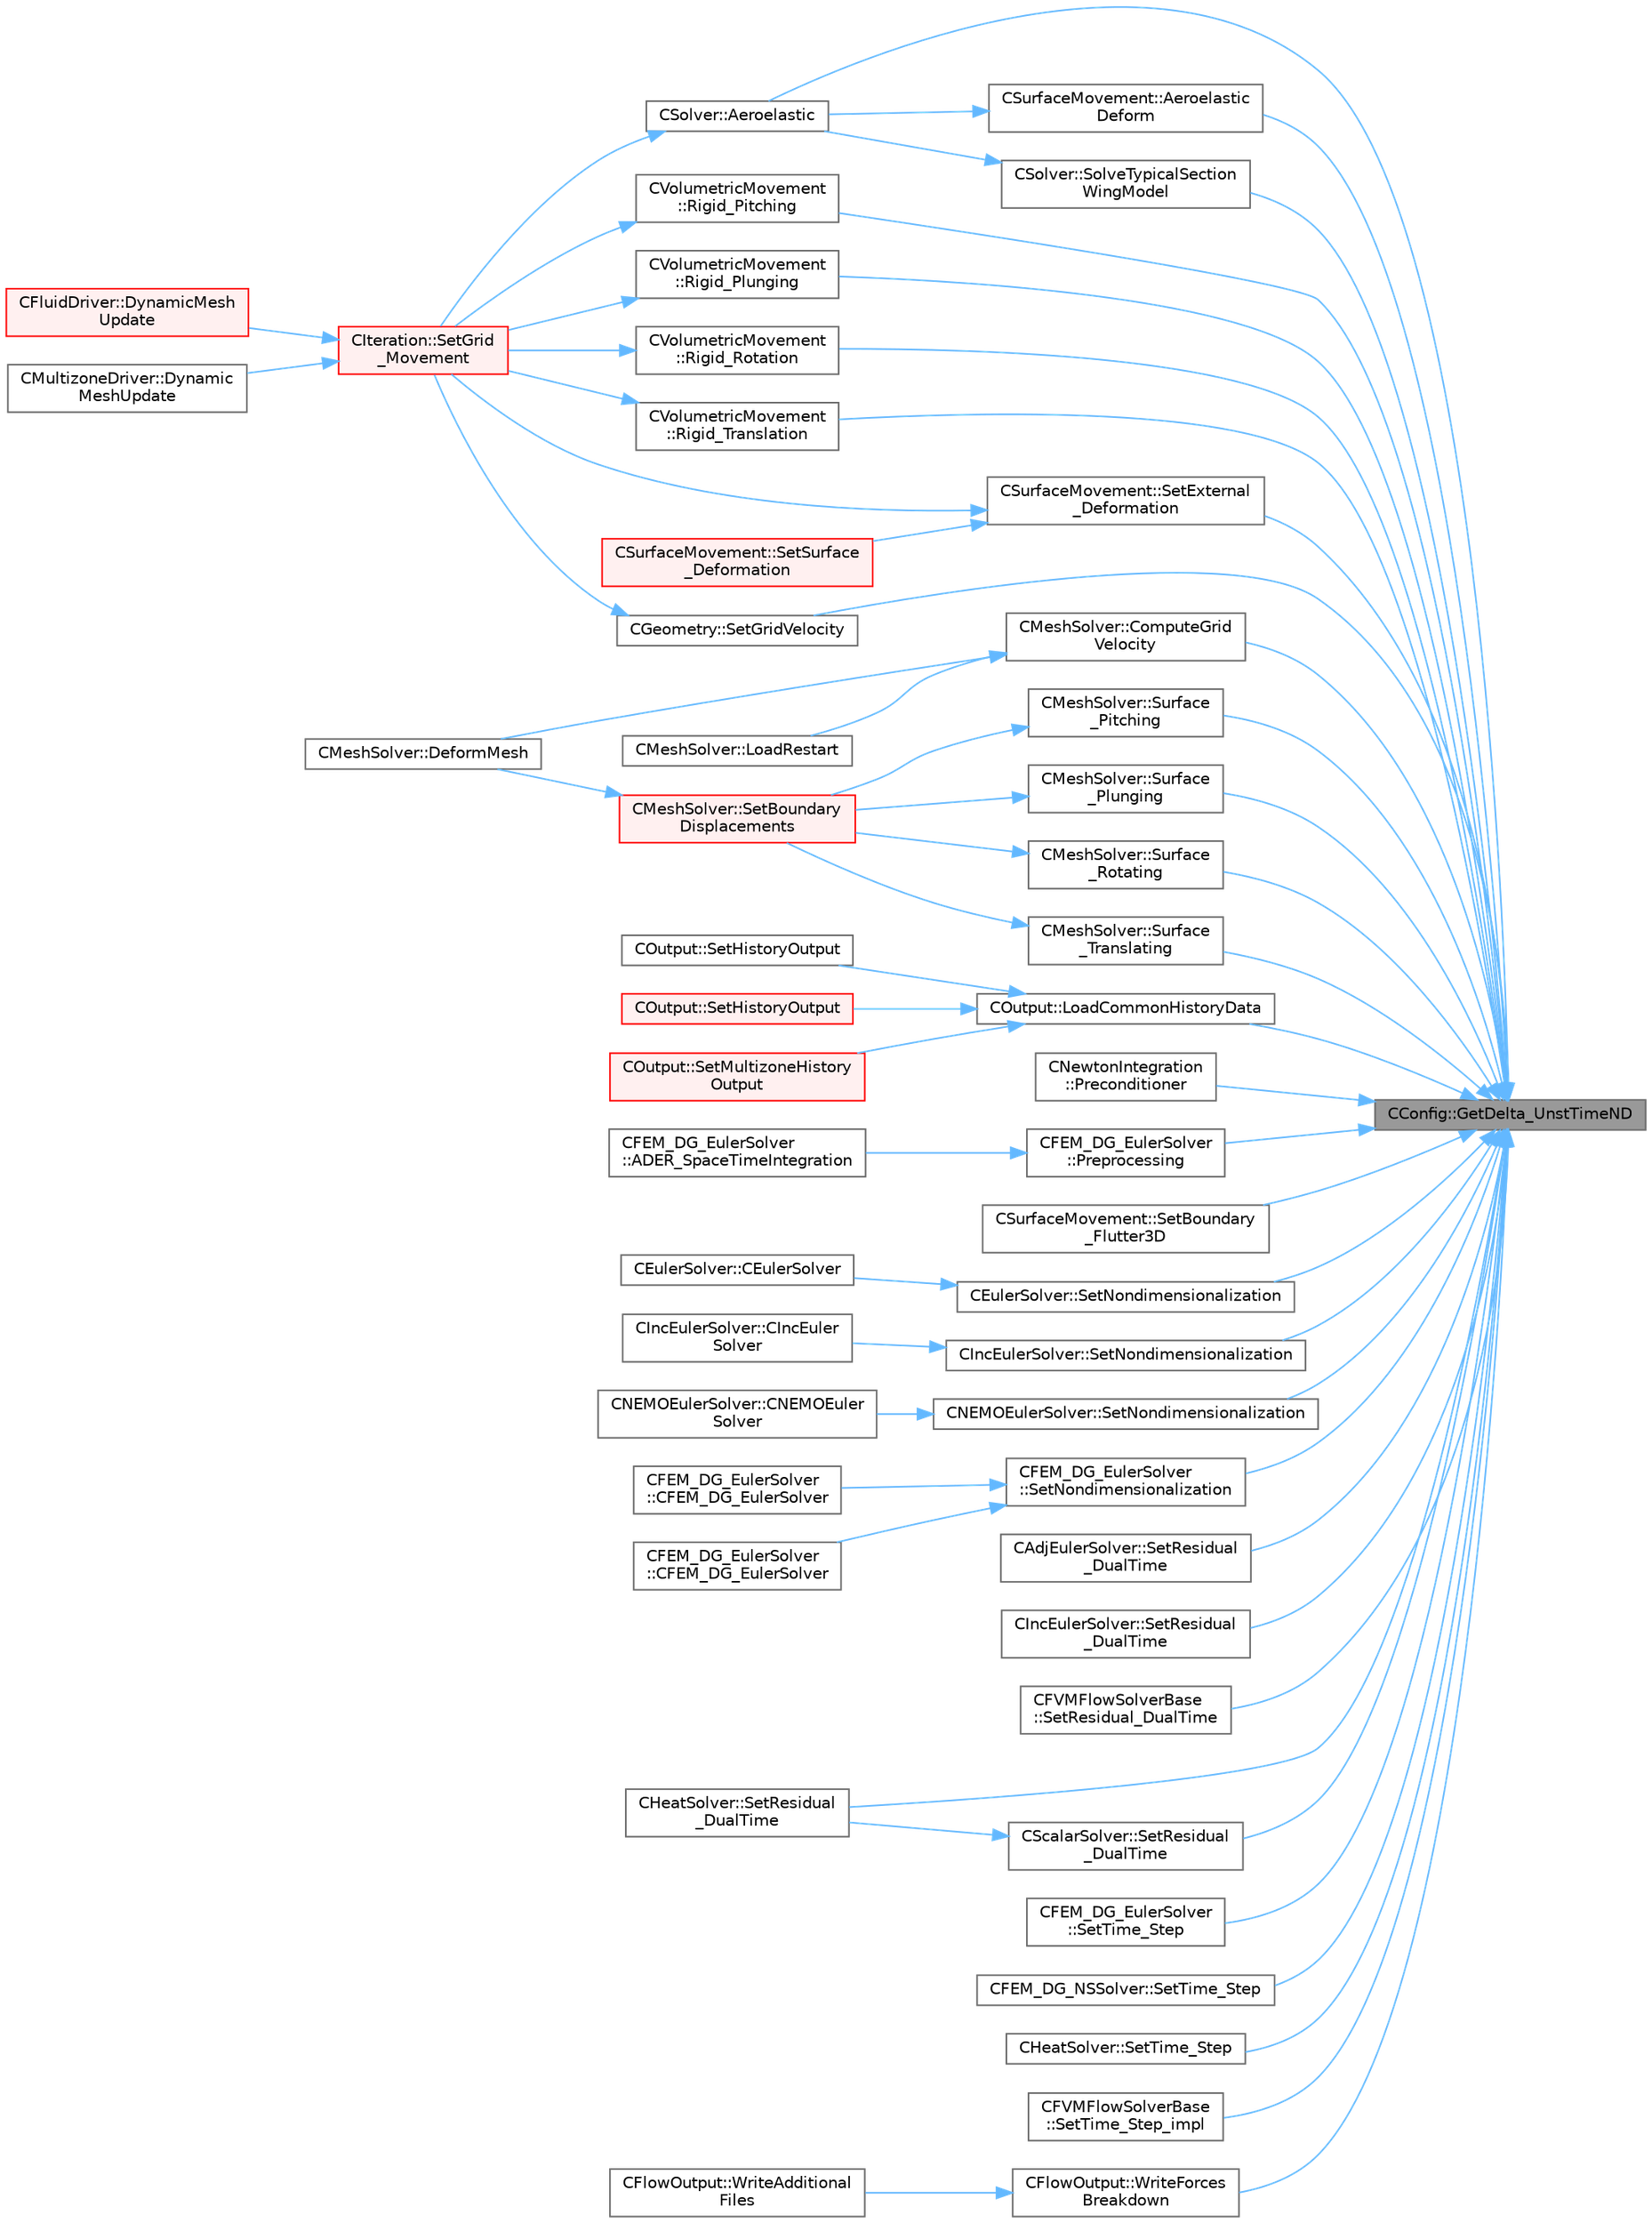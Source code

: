 digraph "CConfig::GetDelta_UnstTimeND"
{
 // LATEX_PDF_SIZE
  bgcolor="transparent";
  edge [fontname=Helvetica,fontsize=10,labelfontname=Helvetica,labelfontsize=10];
  node [fontname=Helvetica,fontsize=10,shape=box,height=0.2,width=0.4];
  rankdir="RL";
  Node1 [id="Node000001",label="CConfig::GetDelta_UnstTimeND",height=0.2,width=0.4,color="gray40", fillcolor="grey60", style="filled", fontcolor="black",tooltip="If we are prforming an unsteady simulation, there is only one value of the time step for the complete..."];
  Node1 -> Node2 [id="edge1_Node000001_Node000002",dir="back",color="steelblue1",style="solid",tooltip=" "];
  Node2 [id="Node000002",label="CSolver::Aeroelastic",height=0.2,width=0.4,color="grey40", fillcolor="white", style="filled",URL="$classCSolver.html#af130046f03f282501efef2c117af6ced",tooltip="Prepares and solves the aeroelastic equations."];
  Node2 -> Node3 [id="edge2_Node000002_Node000003",dir="back",color="steelblue1",style="solid",tooltip=" "];
  Node3 [id="Node000003",label="CIteration::SetGrid\l_Movement",height=0.2,width=0.4,color="red", fillcolor="#FFF0F0", style="filled",URL="$classCIteration.html#a7b36785762f6b0c214569b185b858b6c",tooltip="Updates the positions and grid velocities for dynamic meshes between physical time steps."];
  Node3 -> Node4 [id="edge3_Node000003_Node000004",dir="back",color="steelblue1",style="solid",tooltip=" "];
  Node4 [id="Node000004",label="CFluidDriver::DynamicMesh\lUpdate",height=0.2,width=0.4,color="red", fillcolor="#FFF0F0", style="filled",URL="$classCFluidDriver.html#a169667db03c0f4e2511d23a8a29280f6",tooltip="Perform a dynamic mesh deformation, included grid velocity computation and the update of the multi-gr..."];
  Node3 -> Node6 [id="edge4_Node000003_Node000006",dir="back",color="steelblue1",style="solid",tooltip=" "];
  Node6 [id="Node000006",label="CMultizoneDriver::Dynamic\lMeshUpdate",height=0.2,width=0.4,color="grey40", fillcolor="white", style="filled",URL="$classCMultizoneDriver.html#a53ec5acb13bb0e897515e098b11b10ac",tooltip="Perform a dynamic mesh deformation, included grid velocity computation and the update of the multigri..."];
  Node1 -> Node28 [id="edge5_Node000001_Node000028",dir="back",color="steelblue1",style="solid",tooltip=" "];
  Node28 [id="Node000028",label="CSurfaceMovement::Aeroelastic\lDeform",height=0.2,width=0.4,color="grey40", fillcolor="white", style="filled",URL="$classCSurfaceMovement.html#a3576789424ca6d19f6510d94f832cbb9",tooltip="Unsteady aeroelastic grid movement by deforming the mesh."];
  Node28 -> Node2 [id="edge6_Node000028_Node000002",dir="back",color="steelblue1",style="solid",tooltip=" "];
  Node1 -> Node29 [id="edge7_Node000001_Node000029",dir="back",color="steelblue1",style="solid",tooltip=" "];
  Node29 [id="Node000029",label="CMeshSolver::ComputeGrid\lVelocity",height=0.2,width=0.4,color="grey40", fillcolor="white", style="filled",URL="$classCMeshSolver.html#a4f036c5f9574b4be7de03d36bbbf1c08",tooltip="Compute the grid velocity form the displacements of the mesh."];
  Node29 -> Node30 [id="edge8_Node000029_Node000030",dir="back",color="steelblue1",style="solid",tooltip=" "];
  Node30 [id="Node000030",label="CMeshSolver::DeformMesh",height=0.2,width=0.4,color="grey40", fillcolor="white", style="filled",URL="$classCMeshSolver.html#a573e4ddd63b680f5705f402ec317820b",tooltip="Grid deformation using the linear elasticity equations."];
  Node29 -> Node31 [id="edge9_Node000029_Node000031",dir="back",color="steelblue1",style="solid",tooltip=" "];
  Node31 [id="Node000031",label="CMeshSolver::LoadRestart",height=0.2,width=0.4,color="grey40", fillcolor="white", style="filled",URL="$classCMeshSolver.html#a7049d436ca386344acd2424eceb39ef4",tooltip="Load a solution from a restart file."];
  Node1 -> Node32 [id="edge10_Node000001_Node000032",dir="back",color="steelblue1",style="solid",tooltip=" "];
  Node32 [id="Node000032",label="COutput::LoadCommonHistoryData",height=0.2,width=0.4,color="grey40", fillcolor="white", style="filled",URL="$classCOutput.html#a6babc71093859506fc4ff953467b376f",tooltip="Load values of the history fields common for all solvers."];
  Node32 -> Node33 [id="edge11_Node000032_Node000033",dir="back",color="steelblue1",style="solid",tooltip=" "];
  Node33 [id="Node000033",label="COutput::SetHistoryOutput",height=0.2,width=0.4,color="grey40", fillcolor="white", style="filled",URL="$classCOutput.html#a9db973d29e5d1b9eff81024908201cfc",tooltip="Collects history data from the solvers and monitors the convergence. Does not write to screen or file..."];
  Node32 -> Node34 [id="edge12_Node000032_Node000034",dir="back",color="steelblue1",style="solid",tooltip=" "];
  Node34 [id="Node000034",label="COutput::SetHistoryOutput",height=0.2,width=0.4,color="red", fillcolor="#FFF0F0", style="filled",URL="$classCOutput.html#a3a35f6e09eaf499f1f709088cb80e702",tooltip="Collects history data from the solvers, monitors the convergence and writes to screen and history fil..."];
  Node32 -> Node52 [id="edge13_Node000032_Node000052",dir="back",color="steelblue1",style="solid",tooltip=" "];
  Node52 [id="Node000052",label="COutput::SetMultizoneHistory\lOutput",height=0.2,width=0.4,color="red", fillcolor="#FFF0F0", style="filled",URL="$classCOutput.html#adab3a546cdcbe8f7123063b5489d9d2d",tooltip=" "];
  Node1 -> Node53 [id="edge14_Node000001_Node000053",dir="back",color="steelblue1",style="solid",tooltip=" "];
  Node53 [id="Node000053",label="CNewtonIntegration\l::Preconditioner",height=0.2,width=0.4,color="grey40", fillcolor="white", style="filled",URL="$classCNewtonIntegration.html#a79013839512a0bfd866c2c0720e70014",tooltip="Wrapper for the preconditioner."];
  Node1 -> Node54 [id="edge15_Node000001_Node000054",dir="back",color="steelblue1",style="solid",tooltip=" "];
  Node54 [id="Node000054",label="CFEM_DG_EulerSolver\l::Preprocessing",height=0.2,width=0.4,color="grey40", fillcolor="white", style="filled",URL="$classCFEM__DG__EulerSolver.html#acfd3f253f2b9f37d236df40ff18a8c4c",tooltip="Compute primitive variables and their gradients."];
  Node54 -> Node55 [id="edge16_Node000054_Node000055",dir="back",color="steelblue1",style="solid",tooltip=" "];
  Node55 [id="Node000055",label="CFEM_DG_EulerSolver\l::ADER_SpaceTimeIntegration",height=0.2,width=0.4,color="grey40", fillcolor="white", style="filled",URL="$classCFEM__DG__EulerSolver.html#a0fe3772f40c29248f26fb08fa215af4e",tooltip="Function, to carry out the space time integration for ADER with time accurate local time stepping."];
  Node1 -> Node56 [id="edge17_Node000001_Node000056",dir="back",color="steelblue1",style="solid",tooltip=" "];
  Node56 [id="Node000056",label="CVolumetricMovement\l::Rigid_Pitching",height=0.2,width=0.4,color="grey40", fillcolor="white", style="filled",URL="$classCVolumetricMovement.html#a9806afa50b53c60376844053db15420c",tooltip="Unsteady pitching grid movement using rigid mesh motion."];
  Node56 -> Node3 [id="edge18_Node000056_Node000003",dir="back",color="steelblue1",style="solid",tooltip=" "];
  Node1 -> Node57 [id="edge19_Node000001_Node000057",dir="back",color="steelblue1",style="solid",tooltip=" "];
  Node57 [id="Node000057",label="CVolumetricMovement\l::Rigid_Plunging",height=0.2,width=0.4,color="grey40", fillcolor="white", style="filled",URL="$classCVolumetricMovement.html#a886e5096f246aec19af2b98bad3e39b2",tooltip="Unsteady plunging grid movement using rigid mesh motion."];
  Node57 -> Node3 [id="edge20_Node000057_Node000003",dir="back",color="steelblue1",style="solid",tooltip=" "];
  Node1 -> Node58 [id="edge21_Node000001_Node000058",dir="back",color="steelblue1",style="solid",tooltip=" "];
  Node58 [id="Node000058",label="CVolumetricMovement\l::Rigid_Rotation",height=0.2,width=0.4,color="grey40", fillcolor="white", style="filled",URL="$classCVolumetricMovement.html#a316597f05a787ca1b683aba66214110b",tooltip="Unsteady grid movement using rigid mesh rotation."];
  Node58 -> Node3 [id="edge22_Node000058_Node000003",dir="back",color="steelblue1",style="solid",tooltip=" "];
  Node1 -> Node59 [id="edge23_Node000001_Node000059",dir="back",color="steelblue1",style="solid",tooltip=" "];
  Node59 [id="Node000059",label="CVolumetricMovement\l::Rigid_Translation",height=0.2,width=0.4,color="grey40", fillcolor="white", style="filled",URL="$classCVolumetricMovement.html#a00368e3044dd07d74e1fafdc11980644",tooltip="Unsteady translational grid movement using rigid mesh motion."];
  Node59 -> Node3 [id="edge24_Node000059_Node000003",dir="back",color="steelblue1",style="solid",tooltip=" "];
  Node1 -> Node60 [id="edge25_Node000001_Node000060",dir="back",color="steelblue1",style="solid",tooltip=" "];
  Node60 [id="Node000060",label="CSurfaceMovement::SetBoundary\l_Flutter3D",height=0.2,width=0.4,color="grey40", fillcolor="white", style="filled",URL="$classCSurfaceMovement.html#adc0f0df29bc1f6c9dad2c37d202d7879",tooltip="Deforms a 3-D flutter/pitching surface during an unsteady simulation."];
  Node1 -> Node61 [id="edge26_Node000001_Node000061",dir="back",color="steelblue1",style="solid",tooltip=" "];
  Node61 [id="Node000061",label="CSurfaceMovement::SetExternal\l_Deformation",height=0.2,width=0.4,color="grey40", fillcolor="white", style="filled",URL="$classCSurfaceMovement.html#a575ff545fe6de6e84fb8fed8e1615edb",tooltip="Set any surface deformationsbased on an input file."];
  Node61 -> Node3 [id="edge27_Node000061_Node000003",dir="back",color="steelblue1",style="solid",tooltip=" "];
  Node61 -> Node62 [id="edge28_Node000061_Node000062",dir="back",color="steelblue1",style="solid",tooltip=" "];
  Node62 [id="Node000062",label="CSurfaceMovement::SetSurface\l_Deformation",height=0.2,width=0.4,color="red", fillcolor="#FFF0F0", style="filled",URL="$classCSurfaceMovement.html#af8da279141f7e64121f3d15019fee45e",tooltip="Set the surface/boundary deformation."];
  Node1 -> Node71 [id="edge29_Node000001_Node000071",dir="back",color="steelblue1",style="solid",tooltip=" "];
  Node71 [id="Node000071",label="CGeometry::SetGridVelocity",height=0.2,width=0.4,color="grey40", fillcolor="white", style="filled",URL="$classCGeometry.html#a028f9dcd1a8095e668f6ae461eb8887b",tooltip="Set the grid velocity via finite differencing at each node."];
  Node71 -> Node3 [id="edge30_Node000071_Node000003",dir="back",color="steelblue1",style="solid",tooltip=" "];
  Node1 -> Node72 [id="edge31_Node000001_Node000072",dir="back",color="steelblue1",style="solid",tooltip=" "];
  Node72 [id="Node000072",label="CEulerSolver::SetNondimensionalization",height=0.2,width=0.4,color="grey40", fillcolor="white", style="filled",URL="$classCEulerSolver.html#a1c633d6e77fefb2e76308e2ba0af0c2c",tooltip="Set the solver nondimensionalization."];
  Node72 -> Node73 [id="edge32_Node000072_Node000073",dir="back",color="steelblue1",style="solid",tooltip=" "];
  Node73 [id="Node000073",label="CEulerSolver::CEulerSolver",height=0.2,width=0.4,color="grey40", fillcolor="white", style="filled",URL="$classCEulerSolver.html#acb987947b2e76a9900605cb5fee72460",tooltip="Main constructor of this class."];
  Node1 -> Node74 [id="edge33_Node000001_Node000074",dir="back",color="steelblue1",style="solid",tooltip=" "];
  Node74 [id="Node000074",label="CIncEulerSolver::SetNondimensionalization",height=0.2,width=0.4,color="grey40", fillcolor="white", style="filled",URL="$classCIncEulerSolver.html#a2cffaa24417cb3803d36d38b3874d6d0",tooltip="Set the solver nondimensionalization."];
  Node74 -> Node75 [id="edge34_Node000074_Node000075",dir="back",color="steelblue1",style="solid",tooltip=" "];
  Node75 [id="Node000075",label="CIncEulerSolver::CIncEuler\lSolver",height=0.2,width=0.4,color="grey40", fillcolor="white", style="filled",URL="$classCIncEulerSolver.html#a2a0c72c1d1d79e45c69da03e01f6281a",tooltip="Constructor of the class."];
  Node1 -> Node76 [id="edge35_Node000001_Node000076",dir="back",color="steelblue1",style="solid",tooltip=" "];
  Node76 [id="Node000076",label="CNEMOEulerSolver::SetNondimensionalization",height=0.2,width=0.4,color="grey40", fillcolor="white", style="filled",URL="$classCNEMOEulerSolver.html#ad23673d38da9e895e4802b6d4d000c1b",tooltip="Set the fluid solver nondimensionalization."];
  Node76 -> Node77 [id="edge36_Node000076_Node000077",dir="back",color="steelblue1",style="solid",tooltip=" "];
  Node77 [id="Node000077",label="CNEMOEulerSolver::CNEMOEuler\lSolver",height=0.2,width=0.4,color="grey40", fillcolor="white", style="filled",URL="$classCNEMOEulerSolver.html#a192d56e184ee19ad0b0dd3282b74f1e6",tooltip="Contructor of the class."];
  Node1 -> Node78 [id="edge37_Node000001_Node000078",dir="back",color="steelblue1",style="solid",tooltip=" "];
  Node78 [id="Node000078",label="CFEM_DG_EulerSolver\l::SetNondimensionalization",height=0.2,width=0.4,color="grey40", fillcolor="white", style="filled",URL="$classCFEM__DG__EulerSolver.html#a31316dc2fe564329d9bb372961b10a3a",tooltip="Set the fluid solver nondimensionalization."];
  Node78 -> Node79 [id="edge38_Node000078_Node000079",dir="back",color="steelblue1",style="solid",tooltip=" "];
  Node79 [id="Node000079",label="CFEM_DG_EulerSolver\l::CFEM_DG_EulerSolver",height=0.2,width=0.4,color="grey40", fillcolor="white", style="filled",URL="$classCFEM__DG__EulerSolver.html#a70d30ef9e7cd7620d54ec73f4b1ed28c",tooltip=" "];
  Node78 -> Node80 [id="edge39_Node000078_Node000080",dir="back",color="steelblue1",style="solid",tooltip=" "];
  Node80 [id="Node000080",label="CFEM_DG_EulerSolver\l::CFEM_DG_EulerSolver",height=0.2,width=0.4,color="grey40", fillcolor="white", style="filled",URL="$classCFEM__DG__EulerSolver.html#a677fa998b78bd489a3f8bee0d56623dd",tooltip=" "];
  Node1 -> Node81 [id="edge40_Node000001_Node000081",dir="back",color="steelblue1",style="solid",tooltip=" "];
  Node81 [id="Node000081",label="CAdjEulerSolver::SetResidual\l_DualTime",height=0.2,width=0.4,color="grey40", fillcolor="white", style="filled",URL="$classCAdjEulerSolver.html#a67528edd4e8c04961a941fab944a4395",tooltip="Set the total residual adding the term that comes from the Dual Time Strategy."];
  Node1 -> Node82 [id="edge41_Node000001_Node000082",dir="back",color="steelblue1",style="solid",tooltip=" "];
  Node82 [id="Node000082",label="CIncEulerSolver::SetResidual\l_DualTime",height=0.2,width=0.4,color="grey40", fillcolor="white", style="filled",URL="$classCIncEulerSolver.html#a0c0d199f63e6858f295f8fbe800fc3bb",tooltip="Set the total residual adding the term that comes from the Dual Time Strategy."];
  Node1 -> Node83 [id="edge42_Node000001_Node000083",dir="back",color="steelblue1",style="solid",tooltip=" "];
  Node83 [id="Node000083",label="CFVMFlowSolverBase\l::SetResidual_DualTime",height=0.2,width=0.4,color="grey40", fillcolor="white", style="filled",URL="$classCFVMFlowSolverBase.html#afb95cb0aa636a2fbeb30b63314827691",tooltip="Set the total residual adding the term that comes from the Dual Time Strategy."];
  Node1 -> Node84 [id="edge43_Node000001_Node000084",dir="back",color="steelblue1",style="solid",tooltip=" "];
  Node84 [id="Node000084",label="CHeatSolver::SetResidual\l_DualTime",height=0.2,width=0.4,color="grey40", fillcolor="white", style="filled",URL="$classCHeatSolver.html#a36514dfa7f0738e1f0dd11123f6a6eba",tooltip="Set the total residual adding the term that comes from the Dual Time-Stepping Strategy."];
  Node1 -> Node85 [id="edge44_Node000001_Node000085",dir="back",color="steelblue1",style="solid",tooltip=" "];
  Node85 [id="Node000085",label="CScalarSolver::SetResidual\l_DualTime",height=0.2,width=0.4,color="grey40", fillcolor="white", style="filled",URL="$classCScalarSolver.html#a1fe2b75e493aa743e0979110dea34caf",tooltip="Set the total residual adding the term that comes from the Dual Time-Stepping Strategy."];
  Node85 -> Node84 [id="edge45_Node000085_Node000084",dir="back",color="steelblue1",style="solid",tooltip=" "];
  Node1 -> Node86 [id="edge46_Node000001_Node000086",dir="back",color="steelblue1",style="solid",tooltip=" "];
  Node86 [id="Node000086",label="CFEM_DG_EulerSolver\l::SetTime_Step",height=0.2,width=0.4,color="grey40", fillcolor="white", style="filled",URL="$classCFEM__DG__EulerSolver.html#a527d3a855eebf4e6b35103d8faf42f63",tooltip="Function to compute the time step for solving the Euler equations."];
  Node1 -> Node87 [id="edge47_Node000001_Node000087",dir="back",color="steelblue1",style="solid",tooltip=" "];
  Node87 [id="Node000087",label="CFEM_DG_NSSolver::SetTime_Step",height=0.2,width=0.4,color="grey40", fillcolor="white", style="filled",URL="$classCFEM__DG__NSSolver.html#a1d77cb51e0eb51dfb95735ac965ac176",tooltip="Function to compute the time step for solving the Navier-Stokes equations."];
  Node1 -> Node88 [id="edge48_Node000001_Node000088",dir="back",color="steelblue1",style="solid",tooltip=" "];
  Node88 [id="Node000088",label="CHeatSolver::SetTime_Step",height=0.2,width=0.4,color="grey40", fillcolor="white", style="filled",URL="$classCHeatSolver.html#a46a94222146629b60daac7226d0099c0",tooltip="A virtual member."];
  Node1 -> Node89 [id="edge49_Node000001_Node000089",dir="back",color="steelblue1",style="solid",tooltip=" "];
  Node89 [id="Node000089",label="CFVMFlowSolverBase\l::SetTime_Step_impl",height=0.2,width=0.4,color="grey40", fillcolor="white", style="filled",URL="$classCFVMFlowSolverBase.html#aceafd6d8a3ef6e189711df90c7dbe38e",tooltip="Generic implementation to compute the time step based on CFL and conv/visc eigenvalues."];
  Node1 -> Node90 [id="edge50_Node000001_Node000090",dir="back",color="steelblue1",style="solid",tooltip=" "];
  Node90 [id="Node000090",label="CSolver::SolveTypicalSection\lWingModel",height=0.2,width=0.4,color="grey40", fillcolor="white", style="filled",URL="$classCSolver.html#a13c86d41e468e5d7b9c7a21ab2008e19",tooltip="Solve the typical section wing model."];
  Node90 -> Node2 [id="edge51_Node000090_Node000002",dir="back",color="steelblue1",style="solid",tooltip=" "];
  Node1 -> Node91 [id="edge52_Node000001_Node000091",dir="back",color="steelblue1",style="solid",tooltip=" "];
  Node91 [id="Node000091",label="CMeshSolver::Surface\l_Pitching",height=0.2,width=0.4,color="grey40", fillcolor="white", style="filled",URL="$classCMeshSolver.html#abfd3bd7eaf4b02cce6d682e241ac291b",tooltip="Pitching definition for deforming mesh."];
  Node91 -> Node92 [id="edge53_Node000091_Node000092",dir="back",color="steelblue1",style="solid",tooltip=" "];
  Node92 [id="Node000092",label="CMeshSolver::SetBoundary\lDisplacements",height=0.2,width=0.4,color="red", fillcolor="#FFF0F0", style="filled",URL="$classCMeshSolver.html#a7d6d7ddc8fb135f6c4ef6313ff2f7e3c",tooltip="Check the boundary vertex that are going to be moved."];
  Node92 -> Node30 [id="edge54_Node000092_Node000030",dir="back",color="steelblue1",style="solid",tooltip=" "];
  Node1 -> Node94 [id="edge55_Node000001_Node000094",dir="back",color="steelblue1",style="solid",tooltip=" "];
  Node94 [id="Node000094",label="CMeshSolver::Surface\l_Plunging",height=0.2,width=0.4,color="grey40", fillcolor="white", style="filled",URL="$classCMeshSolver.html#a6afb12904c07abdff7bb2c44af692a2d",tooltip="Plunging definition for deforming mesh."];
  Node94 -> Node92 [id="edge56_Node000094_Node000092",dir="back",color="steelblue1",style="solid",tooltip=" "];
  Node1 -> Node95 [id="edge57_Node000001_Node000095",dir="back",color="steelblue1",style="solid",tooltip=" "];
  Node95 [id="Node000095",label="CMeshSolver::Surface\l_Rotating",height=0.2,width=0.4,color="grey40", fillcolor="white", style="filled",URL="$classCMeshSolver.html#a55e7273d94df5b31b173972f61dbe47e",tooltip="Rotating definition for deforming mesh."];
  Node95 -> Node92 [id="edge58_Node000095_Node000092",dir="back",color="steelblue1",style="solid",tooltip=" "];
  Node1 -> Node96 [id="edge59_Node000001_Node000096",dir="back",color="steelblue1",style="solid",tooltip=" "];
  Node96 [id="Node000096",label="CMeshSolver::Surface\l_Translating",height=0.2,width=0.4,color="grey40", fillcolor="white", style="filled",URL="$classCMeshSolver.html#a6fbd13b364179305341daa23c491a82f",tooltip="Translating definition for deforming mesh."];
  Node96 -> Node92 [id="edge60_Node000096_Node000092",dir="back",color="steelblue1",style="solid",tooltip=" "];
  Node1 -> Node97 [id="edge61_Node000001_Node000097",dir="back",color="steelblue1",style="solid",tooltip=" "];
  Node97 [id="Node000097",label="CFlowOutput::WriteForces\lBreakdown",height=0.2,width=0.4,color="grey40", fillcolor="white", style="filled",URL="$classCFlowOutput.html#aff6a6f11c9f53f559bab9ca94b21cd2a",tooltip="Write the forces breakdown file."];
  Node97 -> Node98 [id="edge62_Node000097_Node000098",dir="back",color="steelblue1",style="solid",tooltip=" "];
  Node98 [id="Node000098",label="CFlowOutput::WriteAdditional\lFiles",height=0.2,width=0.4,color="grey40", fillcolor="white", style="filled",URL="$classCFlowOutput.html#aaac3fb7b2575967b157c306065ab1ea8",tooltip="Write any additional files defined for the current solver."];
}
